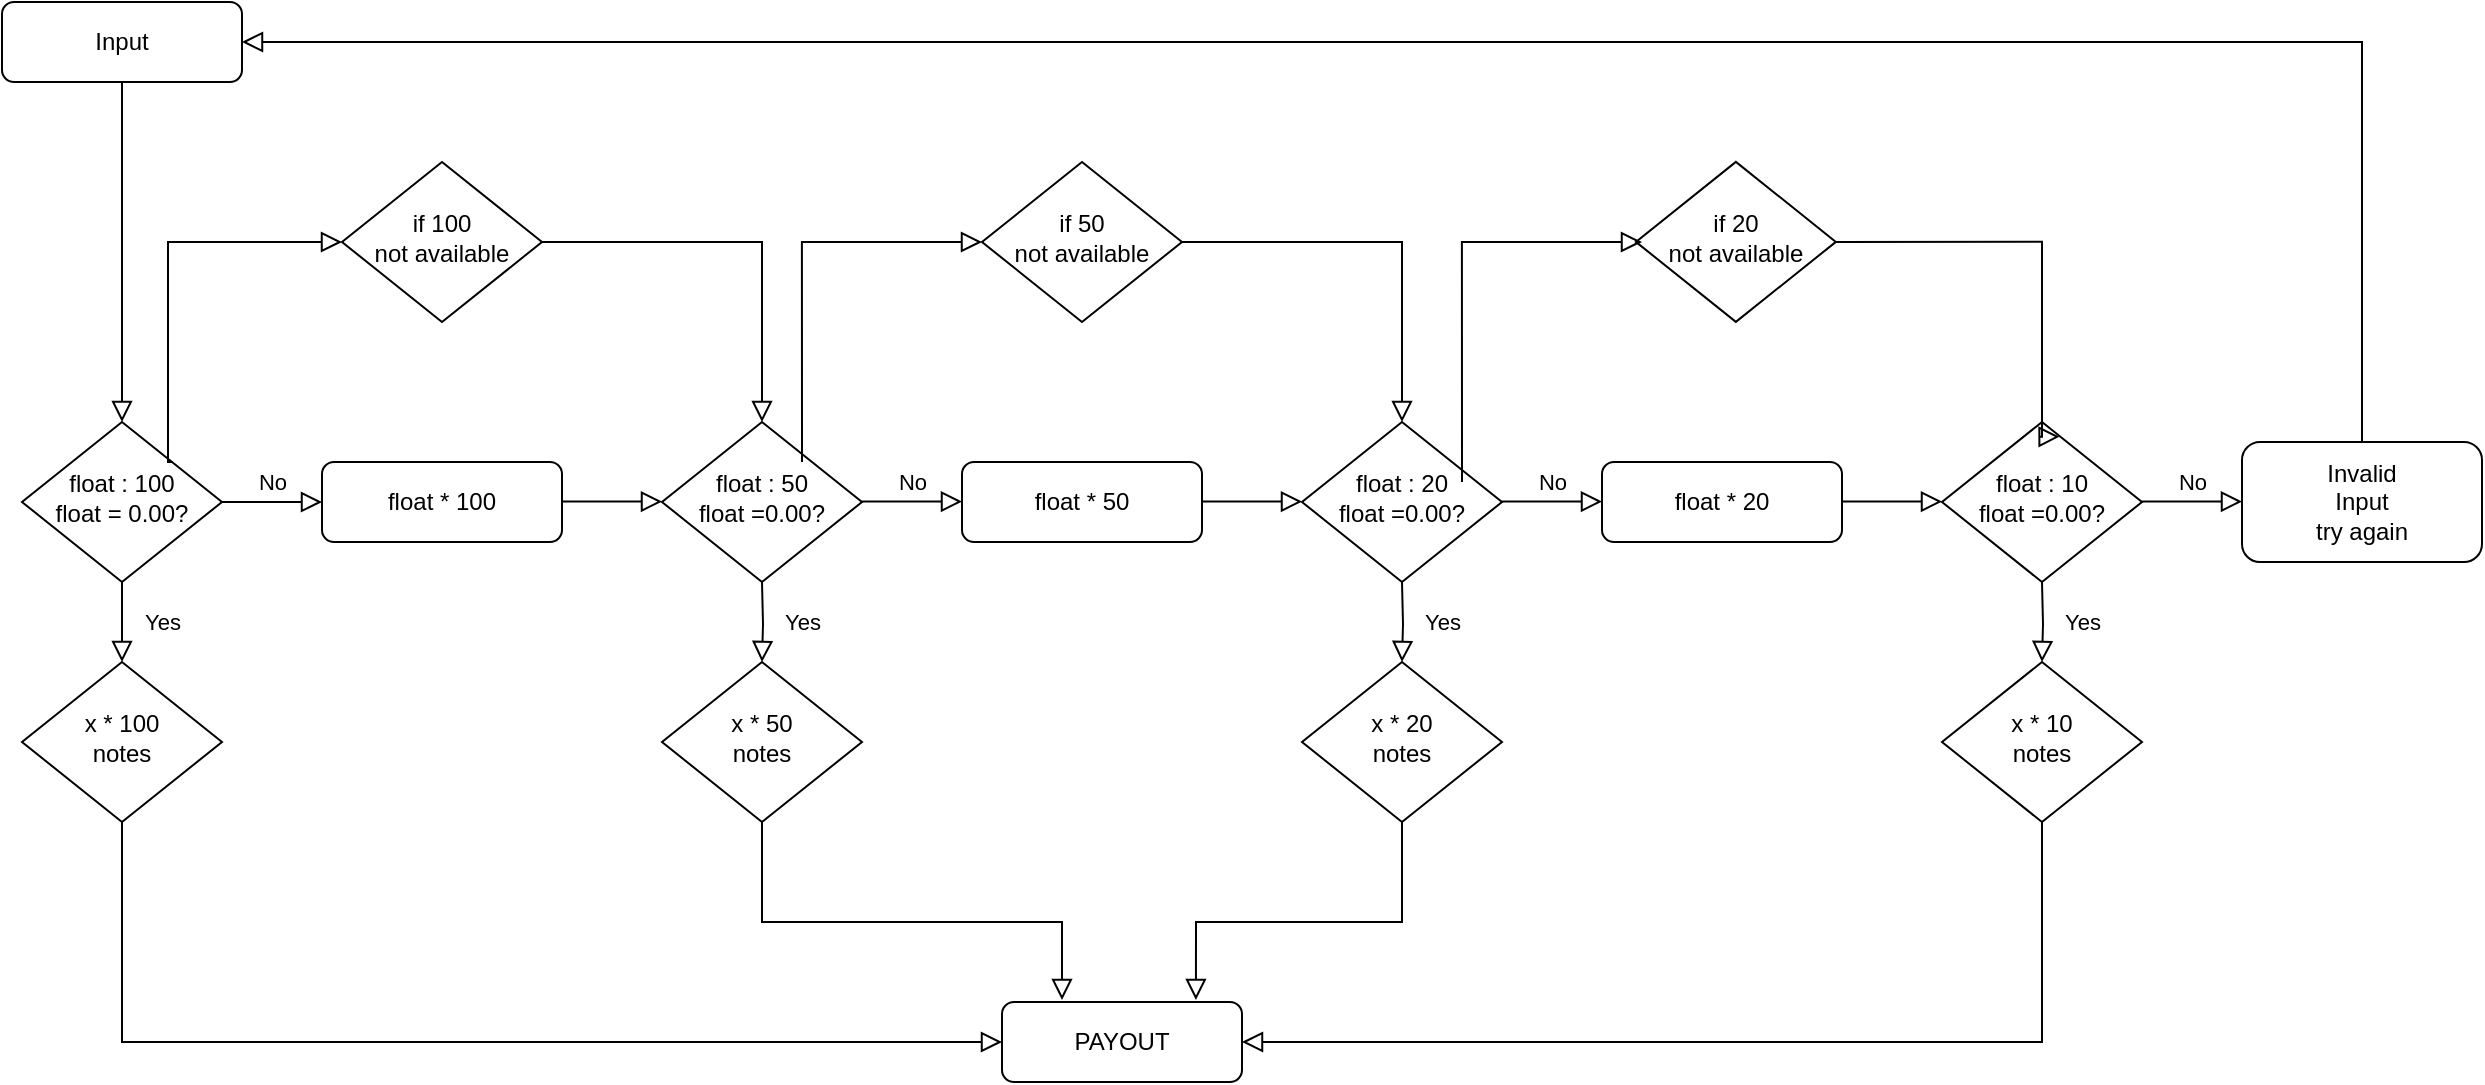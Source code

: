 <mxfile version="14.8.0" type="device"><diagram id="C5RBs43oDa-KdzZeNtuy" name="Page-1"><mxGraphModel dx="2500" dy="2065" grid="1" gridSize="10" guides="1" tooltips="1" connect="1" arrows="1" fold="1" page="1" pageScale="1" pageWidth="827" pageHeight="1169" math="0" shadow="0"><root><mxCell id="WIyWlLk6GJQsqaUBKTNV-0"/><mxCell id="WIyWlLk6GJQsqaUBKTNV-1" parent="WIyWlLk6GJQsqaUBKTNV-0"/><mxCell id="WIyWlLk6GJQsqaUBKTNV-2" value="" style="rounded=0;html=1;jettySize=auto;orthogonalLoop=1;fontSize=11;endArrow=block;endFill=0;endSize=8;strokeWidth=1;shadow=0;labelBackgroundColor=none;edgeStyle=orthogonalEdgeStyle;" parent="WIyWlLk6GJQsqaUBKTNV-1" source="WIyWlLk6GJQsqaUBKTNV-3" target="WIyWlLk6GJQsqaUBKTNV-6" edge="1"><mxGeometry relative="1" as="geometry"/></mxCell><mxCell id="WIyWlLk6GJQsqaUBKTNV-3" value="Input" style="rounded=1;whiteSpace=wrap;html=1;fontSize=12;glass=0;strokeWidth=1;shadow=0;" parent="WIyWlLk6GJQsqaUBKTNV-1" vertex="1"><mxGeometry x="-770" y="-360" width="120" height="40" as="geometry"/></mxCell><mxCell id="WIyWlLk6GJQsqaUBKTNV-4" value="Yes" style="rounded=0;html=1;jettySize=auto;orthogonalLoop=1;fontSize=11;endArrow=block;endFill=0;endSize=8;strokeWidth=1;shadow=0;labelBackgroundColor=none;edgeStyle=orthogonalEdgeStyle;" parent="WIyWlLk6GJQsqaUBKTNV-1" source="WIyWlLk6GJQsqaUBKTNV-6" target="WIyWlLk6GJQsqaUBKTNV-10" edge="1"><mxGeometry y="20" relative="1" as="geometry"><mxPoint as="offset"/></mxGeometry></mxCell><mxCell id="WIyWlLk6GJQsqaUBKTNV-5" value="No" style="edgeStyle=orthogonalEdgeStyle;rounded=0;html=1;jettySize=auto;orthogonalLoop=1;fontSize=11;endArrow=block;endFill=0;endSize=8;strokeWidth=1;shadow=0;labelBackgroundColor=none;" parent="WIyWlLk6GJQsqaUBKTNV-1" source="WIyWlLk6GJQsqaUBKTNV-6" target="WIyWlLk6GJQsqaUBKTNV-7" edge="1"><mxGeometry y="10" relative="1" as="geometry"><mxPoint as="offset"/></mxGeometry></mxCell><mxCell id="WIyWlLk6GJQsqaUBKTNV-6" value="float : 100&lt;br&gt;float = 0.00?" style="rhombus;whiteSpace=wrap;html=1;shadow=0;fontFamily=Helvetica;fontSize=12;align=center;strokeWidth=1;spacing=6;spacingTop=-4;" parent="WIyWlLk6GJQsqaUBKTNV-1" vertex="1"><mxGeometry x="-760" y="-150" width="100" height="80" as="geometry"/></mxCell><mxCell id="WIyWlLk6GJQsqaUBKTNV-7" value="float * 100" style="rounded=1;whiteSpace=wrap;html=1;fontSize=12;glass=0;strokeWidth=1;shadow=0;" parent="WIyWlLk6GJQsqaUBKTNV-1" vertex="1"><mxGeometry x="-610" y="-130" width="120" height="40" as="geometry"/></mxCell><mxCell id="WIyWlLk6GJQsqaUBKTNV-10" value="x * 100&lt;br&gt;notes" style="rhombus;whiteSpace=wrap;html=1;shadow=0;fontFamily=Helvetica;fontSize=12;align=center;strokeWidth=1;spacing=6;spacingTop=-4;" parent="WIyWlLk6GJQsqaUBKTNV-1" vertex="1"><mxGeometry x="-760" y="-30" width="100" height="80" as="geometry"/></mxCell><mxCell id="tCN91Eew9Wr5AMAI5ewE-0" value="float : 50&lt;br&gt;float =0.00?" style="rhombus;whiteSpace=wrap;html=1;shadow=0;fontFamily=Helvetica;fontSize=12;align=center;strokeWidth=1;spacing=6;spacingTop=-4;" vertex="1" parent="WIyWlLk6GJQsqaUBKTNV-1"><mxGeometry x="-440" y="-150" width="100" height="80" as="geometry"/></mxCell><mxCell id="tCN91Eew9Wr5AMAI5ewE-1" value="" style="edgeStyle=orthogonalEdgeStyle;rounded=0;html=1;jettySize=auto;orthogonalLoop=1;fontSize=11;endArrow=block;endFill=0;endSize=8;strokeWidth=1;shadow=0;labelBackgroundColor=none;" edge="1" parent="WIyWlLk6GJQsqaUBKTNV-1"><mxGeometry y="10" relative="1" as="geometry"><mxPoint as="offset"/><mxPoint x="-490" y="-110.24" as="sourcePoint"/><mxPoint x="-440" y="-110.24" as="targetPoint"/><Array as="points"><mxPoint x="-480" y="-110.24"/><mxPoint x="-480" y="-110.24"/></Array></mxGeometry></mxCell><mxCell id="tCN91Eew9Wr5AMAI5ewE-2" value="float * 50" style="rounded=1;whiteSpace=wrap;html=1;fontSize=12;glass=0;strokeWidth=1;shadow=0;" vertex="1" parent="WIyWlLk6GJQsqaUBKTNV-1"><mxGeometry x="-290" y="-130" width="120" height="40" as="geometry"/></mxCell><mxCell id="tCN91Eew9Wr5AMAI5ewE-3" value="No" style="edgeStyle=orthogonalEdgeStyle;rounded=0;html=1;jettySize=auto;orthogonalLoop=1;fontSize=11;endArrow=block;endFill=0;endSize=8;strokeWidth=1;shadow=0;labelBackgroundColor=none;" edge="1" parent="WIyWlLk6GJQsqaUBKTNV-1"><mxGeometry y="10" relative="1" as="geometry"><mxPoint as="offset"/><mxPoint x="-340" y="-110.24" as="sourcePoint"/><mxPoint x="-290" y="-110.24" as="targetPoint"/><Array as="points"><mxPoint x="-330" y="-110.24"/><mxPoint x="-330" y="-110.24"/></Array></mxGeometry></mxCell><mxCell id="tCN91Eew9Wr5AMAI5ewE-4" value="float : 20&lt;br&gt;float =0.00?" style="rhombus;whiteSpace=wrap;html=1;shadow=0;fontFamily=Helvetica;fontSize=12;align=center;strokeWidth=1;spacing=6;spacingTop=-4;" vertex="1" parent="WIyWlLk6GJQsqaUBKTNV-1"><mxGeometry x="-120" y="-150" width="100" height="80" as="geometry"/></mxCell><mxCell id="tCN91Eew9Wr5AMAI5ewE-5" value="float * 20" style="rounded=1;whiteSpace=wrap;html=1;fontSize=12;glass=0;strokeWidth=1;shadow=0;" vertex="1" parent="WIyWlLk6GJQsqaUBKTNV-1"><mxGeometry x="30" y="-130" width="120" height="40" as="geometry"/></mxCell><mxCell id="tCN91Eew9Wr5AMAI5ewE-6" value="No" style="edgeStyle=orthogonalEdgeStyle;rounded=0;html=1;jettySize=auto;orthogonalLoop=1;fontSize=11;endArrow=block;endFill=0;endSize=8;strokeWidth=1;shadow=0;labelBackgroundColor=none;" edge="1" parent="WIyWlLk6GJQsqaUBKTNV-1"><mxGeometry y="10" relative="1" as="geometry"><mxPoint as="offset"/><mxPoint x="-20" y="-110.24" as="sourcePoint"/><mxPoint x="30.0" y="-110.24" as="targetPoint"/><Array as="points"><mxPoint x="-10" y="-110.24"/><mxPoint x="-10" y="-110.24"/></Array></mxGeometry></mxCell><mxCell id="tCN91Eew9Wr5AMAI5ewE-7" value="" style="edgeStyle=orthogonalEdgeStyle;rounded=0;html=1;jettySize=auto;orthogonalLoop=1;fontSize=11;endArrow=block;endFill=0;endSize=8;strokeWidth=1;shadow=0;labelBackgroundColor=none;" edge="1" parent="WIyWlLk6GJQsqaUBKTNV-1"><mxGeometry y="10" relative="1" as="geometry"><mxPoint as="offset"/><mxPoint x="-170" y="-110.2" as="sourcePoint"/><mxPoint x="-120.0" y="-110.2" as="targetPoint"/><Array as="points"><mxPoint x="-160" y="-110.2"/><mxPoint x="-160" y="-110.2"/></Array></mxGeometry></mxCell><mxCell id="tCN91Eew9Wr5AMAI5ewE-8" value="float : 10&lt;br&gt;float =0.00?" style="rhombus;whiteSpace=wrap;html=1;shadow=0;fontFamily=Helvetica;fontSize=12;align=center;strokeWidth=1;spacing=6;spacingTop=-4;" vertex="1" parent="WIyWlLk6GJQsqaUBKTNV-1"><mxGeometry x="200" y="-150" width="100" height="80" as="geometry"/></mxCell><mxCell id="tCN91Eew9Wr5AMAI5ewE-9" value="Invalid&lt;br&gt;Input&lt;br&gt;try again" style="rounded=1;whiteSpace=wrap;html=1;fontSize=12;glass=0;strokeWidth=1;shadow=0;" vertex="1" parent="WIyWlLk6GJQsqaUBKTNV-1"><mxGeometry x="350" y="-140" width="120" height="60" as="geometry"/></mxCell><mxCell id="tCN91Eew9Wr5AMAI5ewE-10" value="No" style="edgeStyle=orthogonalEdgeStyle;rounded=0;html=1;jettySize=auto;orthogonalLoop=1;fontSize=11;endArrow=block;endFill=0;endSize=8;strokeWidth=1;shadow=0;labelBackgroundColor=none;" edge="1" parent="WIyWlLk6GJQsqaUBKTNV-1"><mxGeometry y="10" relative="1" as="geometry"><mxPoint as="offset"/><mxPoint x="300" y="-110.24" as="sourcePoint"/><mxPoint x="350.0" y="-110.24" as="targetPoint"/><Array as="points"><mxPoint x="310" y="-110.24"/><mxPoint x="310" y="-110.24"/></Array></mxGeometry></mxCell><mxCell id="tCN91Eew9Wr5AMAI5ewE-11" value="" style="edgeStyle=orthogonalEdgeStyle;rounded=0;html=1;jettySize=auto;orthogonalLoop=1;fontSize=11;endArrow=block;endFill=0;endSize=8;strokeWidth=1;shadow=0;labelBackgroundColor=none;" edge="1" parent="WIyWlLk6GJQsqaUBKTNV-1"><mxGeometry y="10" relative="1" as="geometry"><mxPoint as="offset"/><mxPoint x="150" y="-110.2" as="sourcePoint"/><mxPoint x="200.0" y="-110.2" as="targetPoint"/><Array as="points"><mxPoint x="160" y="-110.2"/><mxPoint x="160" y="-110.2"/></Array></mxGeometry></mxCell><mxCell id="tCN91Eew9Wr5AMAI5ewE-12" value="" style="rounded=0;html=1;jettySize=auto;orthogonalLoop=1;fontSize=11;endArrow=block;endFill=0;endSize=8;strokeWidth=1;shadow=0;labelBackgroundColor=none;edgeStyle=orthogonalEdgeStyle;entryX=1;entryY=0.5;entryDx=0;entryDy=0;entryPerimeter=0;exitX=0.5;exitY=0;exitDx=0;exitDy=0;" edge="1" parent="WIyWlLk6GJQsqaUBKTNV-1" source="tCN91Eew9Wr5AMAI5ewE-9" target="WIyWlLk6GJQsqaUBKTNV-3"><mxGeometry relative="1" as="geometry"><mxPoint x="410" y="-220" as="sourcePoint"/><mxPoint x="-555" y="-200" as="targetPoint"/><Array as="points"><mxPoint x="410" y="-340"/></Array></mxGeometry></mxCell><mxCell id="tCN91Eew9Wr5AMAI5ewE-15" value="Yes" style="rounded=0;html=1;jettySize=auto;orthogonalLoop=1;fontSize=11;endArrow=block;endFill=0;endSize=8;strokeWidth=1;shadow=0;labelBackgroundColor=none;edgeStyle=orthogonalEdgeStyle;" edge="1" parent="WIyWlLk6GJQsqaUBKTNV-1" target="tCN91Eew9Wr5AMAI5ewE-17"><mxGeometry y="20" relative="1" as="geometry"><mxPoint as="offset"/><mxPoint x="-390" y="-70.0" as="sourcePoint"/></mxGeometry></mxCell><mxCell id="tCN91Eew9Wr5AMAI5ewE-17" value="x * 50&lt;br&gt;notes" style="rhombus;whiteSpace=wrap;html=1;shadow=0;fontFamily=Helvetica;fontSize=12;align=center;strokeWidth=1;spacing=6;spacingTop=-4;" vertex="1" parent="WIyWlLk6GJQsqaUBKTNV-1"><mxGeometry x="-440" y="-30" width="100" height="80" as="geometry"/></mxCell><mxCell id="tCN91Eew9Wr5AMAI5ewE-19" value="Yes" style="rounded=0;html=1;jettySize=auto;orthogonalLoop=1;fontSize=11;endArrow=block;endFill=0;endSize=8;strokeWidth=1;shadow=0;labelBackgroundColor=none;edgeStyle=orthogonalEdgeStyle;" edge="1" parent="WIyWlLk6GJQsqaUBKTNV-1" target="tCN91Eew9Wr5AMAI5ewE-21"><mxGeometry y="20" relative="1" as="geometry"><mxPoint as="offset"/><mxPoint x="-70" y="-70.0" as="sourcePoint"/></mxGeometry></mxCell><mxCell id="tCN91Eew9Wr5AMAI5ewE-21" value="x * 20&lt;br&gt;notes" style="rhombus;whiteSpace=wrap;html=1;shadow=0;fontFamily=Helvetica;fontSize=12;align=center;strokeWidth=1;spacing=6;spacingTop=-4;" vertex="1" parent="WIyWlLk6GJQsqaUBKTNV-1"><mxGeometry x="-120" y="-30" width="100" height="80" as="geometry"/></mxCell><mxCell id="tCN91Eew9Wr5AMAI5ewE-23" value="Yes" style="rounded=0;html=1;jettySize=auto;orthogonalLoop=1;fontSize=11;endArrow=block;endFill=0;endSize=8;strokeWidth=1;shadow=0;labelBackgroundColor=none;edgeStyle=orthogonalEdgeStyle;" edge="1" parent="WIyWlLk6GJQsqaUBKTNV-1" target="tCN91Eew9Wr5AMAI5ewE-25"><mxGeometry y="20" relative="1" as="geometry"><mxPoint as="offset"/><mxPoint x="250" y="-70.0" as="sourcePoint"/></mxGeometry></mxCell><mxCell id="tCN91Eew9Wr5AMAI5ewE-24" value="" style="rounded=0;html=1;jettySize=auto;orthogonalLoop=1;fontSize=11;endArrow=block;endFill=0;endSize=8;strokeWidth=1;shadow=0;labelBackgroundColor=none;edgeStyle=orthogonalEdgeStyle;exitX=0.5;exitY=1;exitDx=0;exitDy=0;entryX=1;entryY=0.5;entryDx=0;entryDy=0;" edge="1" parent="WIyWlLk6GJQsqaUBKTNV-1" source="tCN91Eew9Wr5AMAI5ewE-25" target="tCN91Eew9Wr5AMAI5ewE-26"><mxGeometry x="0.333" y="20" relative="1" as="geometry"><mxPoint as="offset"/><Array as="points"><mxPoint x="250" y="160"/></Array></mxGeometry></mxCell><mxCell id="tCN91Eew9Wr5AMAI5ewE-25" value="x * 10&lt;br&gt;notes" style="rhombus;whiteSpace=wrap;html=1;shadow=0;fontFamily=Helvetica;fontSize=12;align=center;strokeWidth=1;spacing=6;spacingTop=-4;" vertex="1" parent="WIyWlLk6GJQsqaUBKTNV-1"><mxGeometry x="200" y="-30" width="100" height="80" as="geometry"/></mxCell><mxCell id="tCN91Eew9Wr5AMAI5ewE-26" value="PAYOUT" style="rounded=1;whiteSpace=wrap;html=1;fontSize=12;glass=0;strokeWidth=1;shadow=0;" vertex="1" parent="WIyWlLk6GJQsqaUBKTNV-1"><mxGeometry x="-270" y="140" width="120" height="40" as="geometry"/></mxCell><mxCell id="tCN91Eew9Wr5AMAI5ewE-27" value="" style="rounded=0;html=1;jettySize=auto;orthogonalLoop=1;fontSize=11;endArrow=block;endFill=0;endSize=8;strokeWidth=1;shadow=0;labelBackgroundColor=none;edgeStyle=orthogonalEdgeStyle;exitX=0.5;exitY=1;exitDx=0;exitDy=0;entryX=0.808;entryY=-0.025;entryDx=0;entryDy=0;entryPerimeter=0;" edge="1" parent="WIyWlLk6GJQsqaUBKTNV-1" source="tCN91Eew9Wr5AMAI5ewE-21" target="tCN91Eew9Wr5AMAI5ewE-26"><mxGeometry x="0.333" y="20" relative="1" as="geometry"><mxPoint as="offset"/><mxPoint x="260" y="60" as="sourcePoint"/><mxPoint x="-140" y="170" as="targetPoint"/><Array as="points"><mxPoint x="-70" y="100"/><mxPoint x="-173" y="100"/></Array></mxGeometry></mxCell><mxCell id="tCN91Eew9Wr5AMAI5ewE-28" value="" style="rounded=0;html=1;jettySize=auto;orthogonalLoop=1;fontSize=11;endArrow=block;endFill=0;endSize=8;strokeWidth=1;shadow=0;labelBackgroundColor=none;edgeStyle=orthogonalEdgeStyle;entryX=0.808;entryY=-0.025;entryDx=0;entryDy=0;entryPerimeter=0;" edge="1" parent="WIyWlLk6GJQsqaUBKTNV-1"><mxGeometry x="0.333" y="20" relative="1" as="geometry"><mxPoint as="offset"/><mxPoint x="-390" y="50" as="sourcePoint"/><mxPoint x="-240.0" y="139" as="targetPoint"/><Array as="points"><mxPoint x="-390" y="50"/><mxPoint x="-390" y="100"/><mxPoint x="-240" y="100"/></Array></mxGeometry></mxCell><mxCell id="tCN91Eew9Wr5AMAI5ewE-29" value="" style="rounded=0;html=1;jettySize=auto;orthogonalLoop=1;fontSize=11;endArrow=block;endFill=0;endSize=8;strokeWidth=1;shadow=0;labelBackgroundColor=none;edgeStyle=orthogonalEdgeStyle;entryX=0;entryY=0.5;entryDx=0;entryDy=0;exitX=0.5;exitY=1;exitDx=0;exitDy=0;" edge="1" parent="WIyWlLk6GJQsqaUBKTNV-1" source="WIyWlLk6GJQsqaUBKTNV-10" target="tCN91Eew9Wr5AMAI5ewE-26"><mxGeometry x="0.333" y="20" relative="1" as="geometry"><mxPoint as="offset"/><mxPoint x="-510" y="80" as="sourcePoint"/><mxPoint x="-360" y="169" as="targetPoint"/><Array as="points"><mxPoint x="-710" y="160"/></Array></mxGeometry></mxCell><mxCell id="tCN91Eew9Wr5AMAI5ewE-30" value="if 100 not&amp;nbsp;available" style="rhombus;whiteSpace=wrap;html=1;shadow=0;fontFamily=Helvetica;fontSize=12;align=center;strokeWidth=1;spacing=6;spacingTop=-4;" vertex="1" parent="WIyWlLk6GJQsqaUBKTNV-1"><mxGeometry x="-600" y="-280" width="100" height="80" as="geometry"/></mxCell><mxCell id="tCN91Eew9Wr5AMAI5ewE-31" value="" style="rounded=0;html=1;jettySize=auto;orthogonalLoop=1;fontSize=11;endArrow=block;endFill=0;endSize=8;strokeWidth=1;shadow=0;labelBackgroundColor=none;edgeStyle=orthogonalEdgeStyle;entryX=0;entryY=0.5;entryDx=0;entryDy=0;exitX=1;exitY=0;exitDx=0;exitDy=0;" edge="1" parent="WIyWlLk6GJQsqaUBKTNV-1" source="WIyWlLk6GJQsqaUBKTNV-6" target="tCN91Eew9Wr5AMAI5ewE-30"><mxGeometry relative="1" as="geometry"><mxPoint x="-630" y="-310" as="sourcePoint"/><mxPoint x="-630" y="-140" as="targetPoint"/><Array as="points"><mxPoint x="-687" y="-130"/><mxPoint x="-687" y="-240"/></Array></mxGeometry></mxCell><mxCell id="tCN91Eew9Wr5AMAI5ewE-32" value="" style="rounded=0;html=1;jettySize=auto;orthogonalLoop=1;fontSize=11;endArrow=block;endFill=0;endSize=8;strokeWidth=1;shadow=0;labelBackgroundColor=none;edgeStyle=orthogonalEdgeStyle;exitX=1;exitY=0.5;exitDx=0;exitDy=0;entryX=0.5;entryY=0;entryDx=0;entryDy=0;" edge="1" parent="WIyWlLk6GJQsqaUBKTNV-1" source="tCN91Eew9Wr5AMAI5ewE-30" target="tCN91Eew9Wr5AMAI5ewE-0"><mxGeometry relative="1" as="geometry"><mxPoint x="-340" y="-310" as="sourcePoint"/><mxPoint x="-340" y="-140" as="targetPoint"/></mxGeometry></mxCell><mxCell id="tCN91Eew9Wr5AMAI5ewE-33" value="if 50 not&amp;nbsp;available" style="rhombus;whiteSpace=wrap;html=1;shadow=0;fontFamily=Helvetica;fontSize=12;align=center;strokeWidth=1;spacing=6;spacingTop=-4;" vertex="1" parent="WIyWlLk6GJQsqaUBKTNV-1"><mxGeometry x="-280" y="-280" width="100" height="80" as="geometry"/></mxCell><mxCell id="tCN91Eew9Wr5AMAI5ewE-34" value="" style="rounded=0;html=1;jettySize=auto;orthogonalLoop=1;fontSize=11;endArrow=block;endFill=0;endSize=8;strokeWidth=1;shadow=0;labelBackgroundColor=none;edgeStyle=orthogonalEdgeStyle;entryX=0;entryY=0.5;entryDx=0;entryDy=0;" edge="1" parent="WIyWlLk6GJQsqaUBKTNV-1" target="tCN91Eew9Wr5AMAI5ewE-33"><mxGeometry relative="1" as="geometry"><mxPoint x="-370" y="-130" as="sourcePoint"/><mxPoint x="-313.06" y="-150.06" as="targetPoint"/><Array as="points"><mxPoint x="-370.06" y="-140.06"/><mxPoint x="-370.06" y="-250.06"/></Array></mxGeometry></mxCell><mxCell id="tCN91Eew9Wr5AMAI5ewE-35" value="" style="rounded=0;html=1;jettySize=auto;orthogonalLoop=1;fontSize=11;endArrow=block;endFill=0;endSize=8;strokeWidth=1;shadow=0;labelBackgroundColor=none;edgeStyle=orthogonalEdgeStyle;exitX=1;exitY=0.5;exitDx=0;exitDy=0;entryX=0.5;entryY=0;entryDx=0;entryDy=0;" edge="1" parent="WIyWlLk6GJQsqaUBKTNV-1" source="tCN91Eew9Wr5AMAI5ewE-33" target="tCN91Eew9Wr5AMAI5ewE-4"><mxGeometry relative="1" as="geometry"><mxPoint x="-23.06" y="-320.06" as="sourcePoint"/><mxPoint x="-73.06" y="-160.06" as="targetPoint"/></mxGeometry></mxCell><mxCell id="tCN91Eew9Wr5AMAI5ewE-36" value="if 20 not&amp;nbsp;available" style="rhombus;whiteSpace=wrap;html=1;shadow=0;fontFamily=Helvetica;fontSize=12;align=center;strokeWidth=1;spacing=6;spacingTop=-4;" vertex="1" parent="WIyWlLk6GJQsqaUBKTNV-1"><mxGeometry x="46.94" y="-280.06" width="100" height="80" as="geometry"/></mxCell><mxCell id="tCN91Eew9Wr5AMAI5ewE-37" value="" style="rounded=0;html=1;jettySize=auto;orthogonalLoop=1;fontSize=11;endArrow=block;endFill=0;endSize=8;strokeWidth=1;shadow=0;labelBackgroundColor=none;edgeStyle=orthogonalEdgeStyle;" edge="1" parent="WIyWlLk6GJQsqaUBKTNV-1"><mxGeometry relative="1" as="geometry"><mxPoint x="-40" y="-120" as="sourcePoint"/><mxPoint x="50" y="-240" as="targetPoint"/><Array as="points"><mxPoint x="-40.06" y="-130.06"/><mxPoint x="-40.06" y="-240.06"/></Array></mxGeometry></mxCell><mxCell id="tCN91Eew9Wr5AMAI5ewE-38" value="" style="rounded=0;html=1;jettySize=auto;orthogonalLoop=1;fontSize=11;endArrow=block;endFill=0;endSize=8;strokeWidth=1;shadow=0;labelBackgroundColor=none;edgeStyle=orthogonalEdgeStyle;exitX=1;exitY=0.5;exitDx=0;exitDy=0;entryX=0.588;entryY=0.092;entryDx=0;entryDy=0;entryPerimeter=0;" edge="1" parent="WIyWlLk6GJQsqaUBKTNV-1" source="tCN91Eew9Wr5AMAI5ewE-36" target="tCN91Eew9Wr5AMAI5ewE-8"><mxGeometry relative="1" as="geometry"><mxPoint x="306.94" y="-310.06" as="sourcePoint"/><mxPoint x="256.94" y="-150.06" as="targetPoint"/><Array as="points"><mxPoint x="250" y="-240"/><mxPoint x="250" y="-143"/></Array></mxGeometry></mxCell></root></mxGraphModel></diagram></mxfile>
